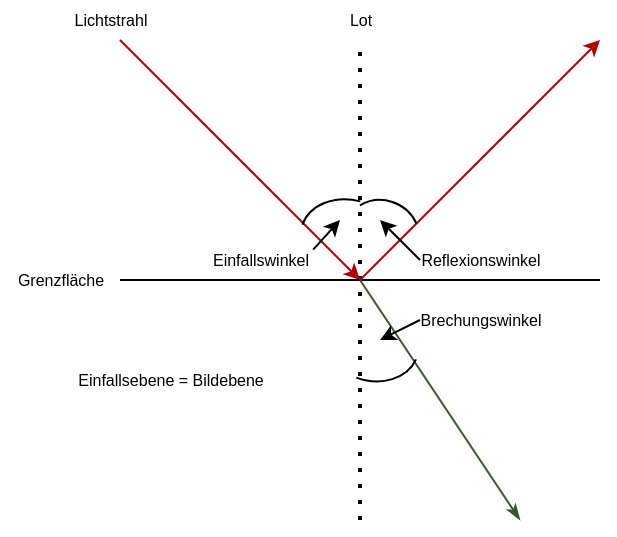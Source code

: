 <mxfile version="14.6.13" type="device"><diagram id="OYYRDOyQxMtbczGsXEow" name="Seite-1"><mxGraphModel dx="865" dy="506" grid="1" gridSize="10" guides="1" tooltips="1" connect="1" arrows="1" fold="1" page="1" pageScale="1" pageWidth="827" pageHeight="1169" math="0" shadow="0"><root><mxCell id="0"/><mxCell id="1" parent="0"/><mxCell id="j8B4sTtJVC5uy8zLd0R4-1" value="" style="endArrow=none;html=1;" parent="1" edge="1"><mxGeometry width="50" height="50" relative="1" as="geometry"><mxPoint x="280" y="200" as="sourcePoint"/><mxPoint x="520" y="200" as="targetPoint"/></mxGeometry></mxCell><mxCell id="j8B4sTtJVC5uy8zLd0R4-2" value="" style="endArrow=none;dashed=1;html=1;dashPattern=1 3;strokeWidth=2;" parent="1" edge="1"><mxGeometry width="50" height="50" relative="1" as="geometry"><mxPoint x="400" y="320" as="sourcePoint"/><mxPoint x="400" y="80" as="targetPoint"/></mxGeometry></mxCell><mxCell id="j8B4sTtJVC5uy8zLd0R4-3" value="" style="endArrow=none;html=1;fillColor=#e51400;strokeColor=#B20000;endFill=0;startArrow=classic;startFill=1;endSize=5;startSize=5;" parent="1" edge="1"><mxGeometry width="50" height="50" relative="1" as="geometry"><mxPoint x="400" y="200" as="sourcePoint"/><mxPoint x="280" y="80" as="targetPoint"/></mxGeometry></mxCell><mxCell id="j8B4sTtJVC5uy8zLd0R4-4" value="" style="endArrow=classic;html=1;fillColor=#e51400;strokeColor=#B20000;endFill=1;endSize=5;startSize=5;" parent="1" edge="1"><mxGeometry width="50" height="50" relative="1" as="geometry"><mxPoint x="400" y="200" as="sourcePoint"/><mxPoint x="520" y="80" as="targetPoint"/></mxGeometry></mxCell><mxCell id="j8B4sTtJVC5uy8zLd0R4-5" value="" style="endArrow=classicThin;html=1;fillColor=#6d8764;strokeColor=#3A5431;endSize=5;endFill=1;startSize=5;" parent="1" edge="1"><mxGeometry width="50" height="50" relative="1" as="geometry"><mxPoint x="400" y="200" as="sourcePoint"/><mxPoint x="480" y="320" as="targetPoint"/></mxGeometry></mxCell><mxCell id="j8B4sTtJVC5uy8zLd0R4-8" value="" style="verticalLabelPosition=bottom;verticalAlign=top;html=1;shape=mxgraph.basic.arc;startAngle=0.76;endAngle=0;rotation=15;" parent="1" vertex="1"><mxGeometry x="370" y="160" width="50" height="40" as="geometry"/></mxCell><mxCell id="j8B4sTtJVC5uy8zLd0R4-11" value="" style="verticalLabelPosition=bottom;verticalAlign=top;html=1;shape=mxgraph.basic.arc;startAngle=0.958;endAngle=0.225;rotation=-15;" parent="1" vertex="1"><mxGeometry x="390" y="160" width="40" height="40" as="geometry"/></mxCell><mxCell id="j8B4sTtJVC5uy8zLd0R4-13" value="" style="verticalLabelPosition=bottom;verticalAlign=top;html=1;shape=mxgraph.basic.arc;startAngle=0.76;endAngle=0;rotation=-160;" parent="1" vertex="1"><mxGeometry x="380" y="210" width="50" height="40" as="geometry"/></mxCell><mxCell id="j8B4sTtJVC5uy8zLd0R4-14" value="Brechungswinkel" style="text;html=1;align=center;verticalAlign=middle;resizable=0;points=[];autosize=1;strokeColor=none;fontSize=8;" parent="1" vertex="1"><mxGeometry x="420" y="210" width="80" height="20" as="geometry"/></mxCell><mxCell id="j8B4sTtJVC5uy8zLd0R4-15" value="Reflexionswinkel" style="text;html=1;align=center;verticalAlign=middle;resizable=0;points=[];autosize=1;strokeColor=none;fontSize=8;" parent="1" vertex="1"><mxGeometry x="425" y="180" width="70" height="20" as="geometry"/></mxCell><mxCell id="j8B4sTtJVC5uy8zLd0R4-16" value="Einfallswinkel" style="text;html=1;align=center;verticalAlign=middle;resizable=0;points=[];autosize=1;strokeColor=none;fontSize=8;" parent="1" vertex="1"><mxGeometry x="320" y="180" width="60" height="20" as="geometry"/></mxCell><mxCell id="j8B4sTtJVC5uy8zLd0R4-17" value="" style="endArrow=classic;html=1;fontSize=8;startSize=5;endSize=5;" parent="1" edge="1"><mxGeometry width="50" height="50" relative="1" as="geometry"><mxPoint x="430" y="220" as="sourcePoint"/><mxPoint x="410" y="230" as="targetPoint"/></mxGeometry></mxCell><mxCell id="j8B4sTtJVC5uy8zLd0R4-18" value="" style="endArrow=classic;html=1;fontSize=8;startSize=5;endSize=5;" parent="1" edge="1"><mxGeometry width="50" height="50" relative="1" as="geometry"><mxPoint x="430" y="190" as="sourcePoint"/><mxPoint x="410" y="170" as="targetPoint"/></mxGeometry></mxCell><mxCell id="j8B4sTtJVC5uy8zLd0R4-19" value="" style="endArrow=classic;html=1;fontSize=8;startSize=5;endSize=5;exitX=0.943;exitY=0.239;exitDx=0;exitDy=0;exitPerimeter=0;" parent="1" source="j8B4sTtJVC5uy8zLd0R4-16" edge="1"><mxGeometry width="50" height="50" relative="1" as="geometry"><mxPoint x="440" y="200" as="sourcePoint"/><mxPoint x="390" y="170" as="targetPoint"/></mxGeometry></mxCell><mxCell id="bTzxuRdoycEbwOrrfcaP-1" value="Grenzfläche" style="text;html=1;align=center;verticalAlign=middle;resizable=0;points=[];autosize=1;strokeColor=none;fontSize=8;" parent="1" vertex="1"><mxGeometry x="220" y="190" width="60" height="20" as="geometry"/></mxCell><mxCell id="bTzxuRdoycEbwOrrfcaP-2" value="Lichtstrahl" style="text;html=1;align=center;verticalAlign=middle;resizable=0;points=[];autosize=1;strokeColor=none;fontSize=8;" parent="1" vertex="1"><mxGeometry x="250" y="60" width="50" height="20" as="geometry"/></mxCell><mxCell id="bTzxuRdoycEbwOrrfcaP-3" value="Lot" style="text;html=1;align=center;verticalAlign=middle;resizable=0;points=[];autosize=1;strokeColor=none;fontSize=8;" parent="1" vertex="1"><mxGeometry x="385" y="60" width="30" height="20" as="geometry"/></mxCell><mxCell id="rlDaW6S5YG8Wl5ExVoF--1" value="Einfallsebene = Bildebene" style="text;html=1;align=center;verticalAlign=middle;resizable=0;points=[];autosize=1;strokeColor=none;fontSize=8;" vertex="1" parent="1"><mxGeometry x="250" y="240" width="110" height="20" as="geometry"/></mxCell></root></mxGraphModel></diagram></mxfile>